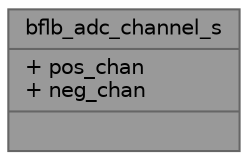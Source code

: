 digraph "bflb_adc_channel_s"
{
 // LATEX_PDF_SIZE
  bgcolor="transparent";
  edge [fontname=Helvetica,fontsize=10,labelfontname=Helvetica,labelfontsize=10];
  node [fontname=Helvetica,fontsize=10,shape=box,height=0.2,width=0.4];
  Node1 [shape=record,label="{bflb_adc_channel_s\n|+ pos_chan\l+ neg_chan\l|}",height=0.2,width=0.4,color="gray40", fillcolor="grey60", style="filled", fontcolor="black",tooltip="ADC channel select"];
}
